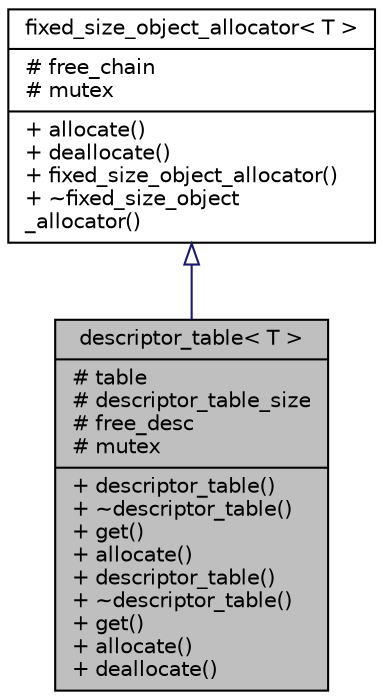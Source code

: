 digraph "descriptor_table&lt; T &gt;"
{
 // INTERACTIVE_SVG=YES
 // LATEX_PDF_SIZE
  edge [fontname="Helvetica",fontsize="10",labelfontname="Helvetica",labelfontsize="10"];
  node [fontname="Helvetica",fontsize="10",shape=record];
  Node1 [label="{descriptor_table\< T \>\n|# table\l# descriptor_table_size\l# free_desc\l# mutex\l|+ descriptor_table()\l+ ~descriptor_table()\l+ get()\l+ allocate()\l+ descriptor_table()\l+ ~descriptor_table()\l+ get()\l+ allocate()\l+ deallocate()\l}",height=0.2,width=0.4,color="black", fillcolor="grey75", style="filled", fontcolor="black",tooltip=" "];
  Node2 -> Node1 [dir="back",color="midnightblue",fontsize="10",style="solid",arrowtail="onormal"];
  Node2 [label="{fixed_size_object_allocator\< T \>\n|# free_chain\l# mutex\l|+ allocate()\l+ deallocate()\l+ fixed_size_object_allocator()\l+ ~fixed_size_object\l_allocator()\l}",height=0.2,width=0.4,color="black", fillcolor="white", style="filled",URL="$classfixed__size__object__allocator.html",tooltip=" "];
}
